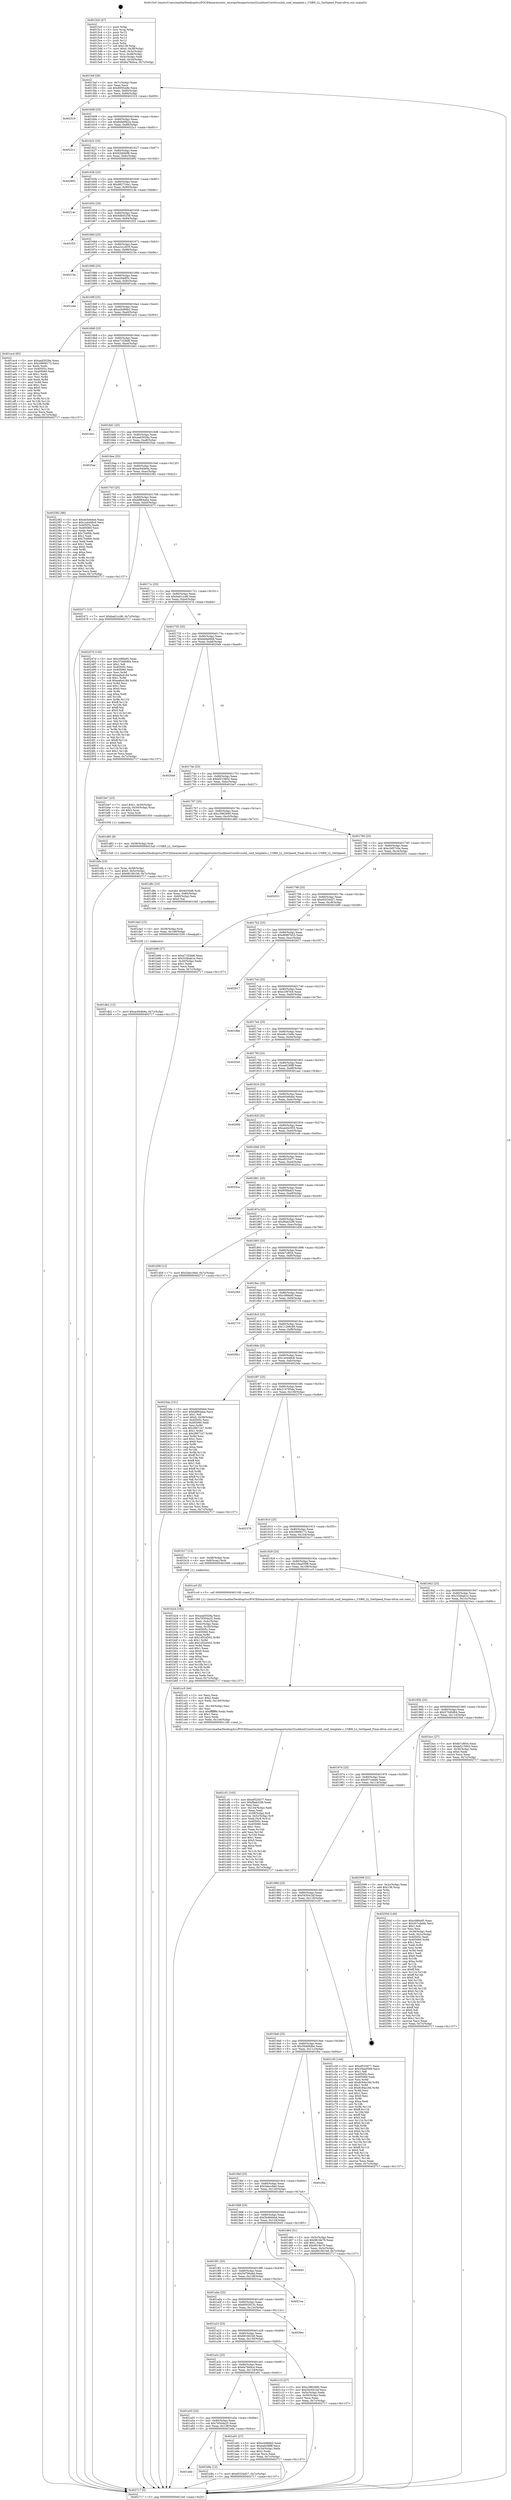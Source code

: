 digraph "0x4015c0" {
  label = "0x4015c0 (/mnt/c/Users/mathe/Desktop/tcc/POCII/binaries/extr_micropythonportsstm32usbhostCoreSrcusbh_conf_template.c_USBH_LL_GetSpeed_Final-ollvm.out::main(0))"
  labelloc = "t"
  node[shape=record]

  Entry [label="",width=0.3,height=0.3,shape=circle,fillcolor=black,style=filled]
  "0x4015ef" [label="{
     0x4015ef [26]\l
     | [instrs]\l
     &nbsp;&nbsp;0x4015ef \<+3\>: mov -0x7c(%rbp),%eax\l
     &nbsp;&nbsp;0x4015f2 \<+2\>: mov %eax,%ecx\l
     &nbsp;&nbsp;0x4015f4 \<+6\>: sub $0x895f2e8e,%ecx\l
     &nbsp;&nbsp;0x4015fa \<+3\>: mov %eax,-0x80(%rbp)\l
     &nbsp;&nbsp;0x4015fd \<+6\>: mov %ecx,-0x84(%rbp)\l
     &nbsp;&nbsp;0x401603 \<+6\>: je 0000000000402319 \<main+0xd59\>\l
  }"]
  "0x402319" [label="{
     0x402319\l
  }", style=dashed]
  "0x401609" [label="{
     0x401609 [25]\l
     | [instrs]\l
     &nbsp;&nbsp;0x401609 \<+5\>: jmp 000000000040160e \<main+0x4e\>\l
     &nbsp;&nbsp;0x40160e \<+3\>: mov -0x80(%rbp),%eax\l
     &nbsp;&nbsp;0x401611 \<+5\>: sub $0x8d4d0b2a,%eax\l
     &nbsp;&nbsp;0x401616 \<+6\>: mov %eax,-0x88(%rbp)\l
     &nbsp;&nbsp;0x40161c \<+6\>: je 00000000004022c1 \<main+0xd01\>\l
  }"]
  Exit [label="",width=0.3,height=0.3,shape=circle,fillcolor=black,style=filled,peripheries=2]
  "0x4022c1" [label="{
     0x4022c1\l
  }", style=dashed]
  "0x401622" [label="{
     0x401622 [25]\l
     | [instrs]\l
     &nbsp;&nbsp;0x401622 \<+5\>: jmp 0000000000401627 \<main+0x67\>\l
     &nbsp;&nbsp;0x401627 \<+3\>: mov -0x80(%rbp),%eax\l
     &nbsp;&nbsp;0x40162a \<+5\>: sub $0x92b840f6,%eax\l
     &nbsp;&nbsp;0x40162f \<+6\>: mov %eax,-0x8c(%rbp)\l
     &nbsp;&nbsp;0x401635 \<+6\>: je 0000000000402692 \<main+0x10d2\>\l
  }"]
  "0x401db2" [label="{
     0x401db2 [12]\l
     | [instrs]\l
     &nbsp;&nbsp;0x401db2 \<+7\>: movl $0xac944b9a,-0x7c(%rbp)\l
     &nbsp;&nbsp;0x401db9 \<+5\>: jmp 0000000000402717 \<main+0x1157\>\l
  }"]
  "0x402692" [label="{
     0x402692\l
  }", style=dashed]
  "0x40163b" [label="{
     0x40163b [25]\l
     | [instrs]\l
     &nbsp;&nbsp;0x40163b \<+5\>: jmp 0000000000401640 \<main+0x80\>\l
     &nbsp;&nbsp;0x401640 \<+3\>: mov -0x80(%rbp),%eax\l
     &nbsp;&nbsp;0x401643 \<+5\>: sub $0x982724a1,%eax\l
     &nbsp;&nbsp;0x401648 \<+6\>: mov %eax,-0x90(%rbp)\l
     &nbsp;&nbsp;0x40164e \<+6\>: je 000000000040214e \<main+0xb8e\>\l
  }"]
  "0x401da3" [label="{
     0x401da3 [15]\l
     | [instrs]\l
     &nbsp;&nbsp;0x401da3 \<+4\>: mov -0x58(%rbp),%rdi\l
     &nbsp;&nbsp;0x401da7 \<+6\>: mov %eax,-0x148(%rbp)\l
     &nbsp;&nbsp;0x401dad \<+5\>: call 0000000000401030 \<free@plt\>\l
     | [calls]\l
     &nbsp;&nbsp;0x401030 \{1\} (unknown)\l
  }"]
  "0x40214e" [label="{
     0x40214e\l
  }", style=dashed]
  "0x401654" [label="{
     0x401654 [25]\l
     | [instrs]\l
     &nbsp;&nbsp;0x401654 \<+5\>: jmp 0000000000401659 \<main+0x99\>\l
     &nbsp;&nbsp;0x401659 \<+3\>: mov -0x80(%rbp),%eax\l
     &nbsp;&nbsp;0x40165c \<+5\>: sub $0x9d845256,%eax\l
     &nbsp;&nbsp;0x401661 \<+6\>: mov %eax,-0x94(%rbp)\l
     &nbsp;&nbsp;0x401667 \<+6\>: je 0000000000401f25 \<main+0x965\>\l
  }"]
  "0x401d8c" [label="{
     0x401d8c [23]\l
     | [instrs]\l
     &nbsp;&nbsp;0x401d8c \<+10\>: movabs $0x4030d6,%rdi\l
     &nbsp;&nbsp;0x401d96 \<+3\>: mov %eax,-0x60(%rbp)\l
     &nbsp;&nbsp;0x401d99 \<+3\>: mov -0x60(%rbp),%esi\l
     &nbsp;&nbsp;0x401d9c \<+2\>: mov $0x0,%al\l
     &nbsp;&nbsp;0x401d9e \<+5\>: call 0000000000401040 \<printf@plt\>\l
     | [calls]\l
     &nbsp;&nbsp;0x401040 \{1\} (unknown)\l
  }"]
  "0x401f25" [label="{
     0x401f25\l
  }", style=dashed]
  "0x40166d" [label="{
     0x40166d [25]\l
     | [instrs]\l
     &nbsp;&nbsp;0x40166d \<+5\>: jmp 0000000000401672 \<main+0xb2\>\l
     &nbsp;&nbsp;0x401672 \<+3\>: mov -0x80(%rbp),%eax\l
     &nbsp;&nbsp;0x401675 \<+5\>: sub $0xa22cc835,%eax\l
     &nbsp;&nbsp;0x40167a \<+6\>: mov %eax,-0x98(%rbp)\l
     &nbsp;&nbsp;0x401680 \<+6\>: je 000000000040215a \<main+0xb9a\>\l
  }"]
  "0x401cf1" [label="{
     0x401cf1 [103]\l
     | [instrs]\l
     &nbsp;&nbsp;0x401cf1 \<+5\>: mov $0xef525d77,%ecx\l
     &nbsp;&nbsp;0x401cf6 \<+5\>: mov $0xf9ab32f8,%edx\l
     &nbsp;&nbsp;0x401cfb \<+2\>: xor %esi,%esi\l
     &nbsp;&nbsp;0x401cfd \<+6\>: mov -0x144(%rbp),%edi\l
     &nbsp;&nbsp;0x401d03 \<+3\>: imul %eax,%edi\l
     &nbsp;&nbsp;0x401d06 \<+4\>: mov -0x58(%rbp),%r8\l
     &nbsp;&nbsp;0x401d0a \<+4\>: movslq -0x5c(%rbp),%r9\l
     &nbsp;&nbsp;0x401d0e \<+4\>: mov %edi,(%r8,%r9,4)\l
     &nbsp;&nbsp;0x401d12 \<+7\>: mov 0x40505c,%eax\l
     &nbsp;&nbsp;0x401d19 \<+7\>: mov 0x405060,%edi\l
     &nbsp;&nbsp;0x401d20 \<+3\>: sub $0x1,%esi\l
     &nbsp;&nbsp;0x401d23 \<+3\>: mov %eax,%r10d\l
     &nbsp;&nbsp;0x401d26 \<+3\>: add %esi,%r10d\l
     &nbsp;&nbsp;0x401d29 \<+4\>: imul %r10d,%eax\l
     &nbsp;&nbsp;0x401d2d \<+3\>: and $0x1,%eax\l
     &nbsp;&nbsp;0x401d30 \<+3\>: cmp $0x0,%eax\l
     &nbsp;&nbsp;0x401d33 \<+4\>: sete %r11b\l
     &nbsp;&nbsp;0x401d37 \<+3\>: cmp $0xa,%edi\l
     &nbsp;&nbsp;0x401d3a \<+3\>: setl %bl\l
     &nbsp;&nbsp;0x401d3d \<+3\>: mov %r11b,%r14b\l
     &nbsp;&nbsp;0x401d40 \<+3\>: and %bl,%r14b\l
     &nbsp;&nbsp;0x401d43 \<+3\>: xor %bl,%r11b\l
     &nbsp;&nbsp;0x401d46 \<+3\>: or %r11b,%r14b\l
     &nbsp;&nbsp;0x401d49 \<+4\>: test $0x1,%r14b\l
     &nbsp;&nbsp;0x401d4d \<+3\>: cmovne %edx,%ecx\l
     &nbsp;&nbsp;0x401d50 \<+3\>: mov %ecx,-0x7c(%rbp)\l
     &nbsp;&nbsp;0x401d53 \<+5\>: jmp 0000000000402717 \<main+0x1157\>\l
  }"]
  "0x40215a" [label="{
     0x40215a\l
  }", style=dashed]
  "0x401686" [label="{
     0x401686 [25]\l
     | [instrs]\l
     &nbsp;&nbsp;0x401686 \<+5\>: jmp 000000000040168b \<main+0xcb\>\l
     &nbsp;&nbsp;0x40168b \<+3\>: mov -0x80(%rbp),%eax\l
     &nbsp;&nbsp;0x40168e \<+5\>: sub $0xa26ddf3c,%eax\l
     &nbsp;&nbsp;0x401693 \<+6\>: mov %eax,-0x9c(%rbp)\l
     &nbsp;&nbsp;0x401699 \<+6\>: je 0000000000401e4e \<main+0x88e\>\l
  }"]
  "0x401cc5" [label="{
     0x401cc5 [44]\l
     | [instrs]\l
     &nbsp;&nbsp;0x401cc5 \<+2\>: xor %ecx,%ecx\l
     &nbsp;&nbsp;0x401cc7 \<+5\>: mov $0x2,%edx\l
     &nbsp;&nbsp;0x401ccc \<+6\>: mov %edx,-0x140(%rbp)\l
     &nbsp;&nbsp;0x401cd2 \<+1\>: cltd\l
     &nbsp;&nbsp;0x401cd3 \<+6\>: mov -0x140(%rbp),%esi\l
     &nbsp;&nbsp;0x401cd9 \<+2\>: idiv %esi\l
     &nbsp;&nbsp;0x401cdb \<+6\>: imul $0xfffffffe,%edx,%edx\l
     &nbsp;&nbsp;0x401ce1 \<+3\>: sub $0x1,%ecx\l
     &nbsp;&nbsp;0x401ce4 \<+2\>: sub %ecx,%edx\l
     &nbsp;&nbsp;0x401ce6 \<+6\>: mov %edx,-0x144(%rbp)\l
     &nbsp;&nbsp;0x401cec \<+5\>: call 0000000000401160 \<next_i\>\l
     | [calls]\l
     &nbsp;&nbsp;0x401160 \{1\} (/mnt/c/Users/mathe/Desktop/tcc/POCII/binaries/extr_micropythonportsstm32usbhostCoreSrcusbh_conf_template.c_USBH_LL_GetSpeed_Final-ollvm.out::next_i)\l
  }"]
  "0x401e4e" [label="{
     0x401e4e\l
  }", style=dashed]
  "0x40169f" [label="{
     0x40169f [25]\l
     | [instrs]\l
     &nbsp;&nbsp;0x40169f \<+5\>: jmp 00000000004016a4 \<main+0xe4\>\l
     &nbsp;&nbsp;0x4016a4 \<+3\>: mov -0x80(%rbp),%eax\l
     &nbsp;&nbsp;0x4016a7 \<+5\>: sub $0xa2b9fdb2,%eax\l
     &nbsp;&nbsp;0x4016ac \<+6\>: mov %eax,-0xa0(%rbp)\l
     &nbsp;&nbsp;0x4016b2 \<+6\>: je 0000000000401ac4 \<main+0x504\>\l
  }"]
  "0x401bfe" [label="{
     0x401bfe [23]\l
     | [instrs]\l
     &nbsp;&nbsp;0x401bfe \<+4\>: mov %rax,-0x58(%rbp)\l
     &nbsp;&nbsp;0x401c02 \<+7\>: movl $0x0,-0x5c(%rbp)\l
     &nbsp;&nbsp;0x401c09 \<+7\>: movl $0x681661b9,-0x7c(%rbp)\l
     &nbsp;&nbsp;0x401c10 \<+5\>: jmp 0000000000402717 \<main+0x1157\>\l
  }"]
  "0x401ac4" [label="{
     0x401ac4 [83]\l
     | [instrs]\l
     &nbsp;&nbsp;0x401ac4 \<+5\>: mov $0xaad3028a,%eax\l
     &nbsp;&nbsp;0x401ac9 \<+5\>: mov $0x29668173,%ecx\l
     &nbsp;&nbsp;0x401ace \<+2\>: xor %edx,%edx\l
     &nbsp;&nbsp;0x401ad0 \<+7\>: mov 0x40505c,%esi\l
     &nbsp;&nbsp;0x401ad7 \<+7\>: mov 0x405060,%edi\l
     &nbsp;&nbsp;0x401ade \<+3\>: sub $0x1,%edx\l
     &nbsp;&nbsp;0x401ae1 \<+3\>: mov %esi,%r8d\l
     &nbsp;&nbsp;0x401ae4 \<+3\>: add %edx,%r8d\l
     &nbsp;&nbsp;0x401ae7 \<+4\>: imul %r8d,%esi\l
     &nbsp;&nbsp;0x401aeb \<+3\>: and $0x1,%esi\l
     &nbsp;&nbsp;0x401aee \<+3\>: cmp $0x0,%esi\l
     &nbsp;&nbsp;0x401af1 \<+4\>: sete %r9b\l
     &nbsp;&nbsp;0x401af5 \<+3\>: cmp $0xa,%edi\l
     &nbsp;&nbsp;0x401af8 \<+4\>: setl %r10b\l
     &nbsp;&nbsp;0x401afc \<+3\>: mov %r9b,%r11b\l
     &nbsp;&nbsp;0x401aff \<+3\>: and %r10b,%r11b\l
     &nbsp;&nbsp;0x401b02 \<+3\>: xor %r10b,%r9b\l
     &nbsp;&nbsp;0x401b05 \<+3\>: or %r9b,%r11b\l
     &nbsp;&nbsp;0x401b08 \<+4\>: test $0x1,%r11b\l
     &nbsp;&nbsp;0x401b0c \<+3\>: cmovne %ecx,%eax\l
     &nbsp;&nbsp;0x401b0f \<+3\>: mov %eax,-0x7c(%rbp)\l
     &nbsp;&nbsp;0x401b12 \<+5\>: jmp 0000000000402717 \<main+0x1157\>\l
  }"]
  "0x4016b8" [label="{
     0x4016b8 [25]\l
     | [instrs]\l
     &nbsp;&nbsp;0x4016b8 \<+5\>: jmp 00000000004016bd \<main+0xfd\>\l
     &nbsp;&nbsp;0x4016bd \<+3\>: mov -0x80(%rbp),%eax\l
     &nbsp;&nbsp;0x4016c0 \<+5\>: sub $0xa71f28d6,%eax\l
     &nbsp;&nbsp;0x4016c5 \<+6\>: mov %eax,-0xa4(%rbp)\l
     &nbsp;&nbsp;0x4016cb \<+6\>: je 0000000000401bb1 \<main+0x5f1\>\l
  }"]
  "0x401a6e" [label="{
     0x401a6e\l
  }", style=dashed]
  "0x401bb1" [label="{
     0x401bb1\l
  }", style=dashed]
  "0x4016d1" [label="{
     0x4016d1 [25]\l
     | [instrs]\l
     &nbsp;&nbsp;0x4016d1 \<+5\>: jmp 00000000004016d6 \<main+0x116\>\l
     &nbsp;&nbsp;0x4016d6 \<+3\>: mov -0x80(%rbp),%eax\l
     &nbsp;&nbsp;0x4016d9 \<+5\>: sub $0xaad3028a,%eax\l
     &nbsp;&nbsp;0x4016de \<+6\>: mov %eax,-0xa8(%rbp)\l
     &nbsp;&nbsp;0x4016e4 \<+6\>: je 00000000004025ae \<main+0xfee\>\l
  }"]
  "0x401b8a" [label="{
     0x401b8a [12]\l
     | [instrs]\l
     &nbsp;&nbsp;0x401b8a \<+7\>: movl $0xd5534d27,-0x7c(%rbp)\l
     &nbsp;&nbsp;0x401b91 \<+5\>: jmp 0000000000402717 \<main+0x1157\>\l
  }"]
  "0x4025ae" [label="{
     0x4025ae\l
  }", style=dashed]
  "0x4016ea" [label="{
     0x4016ea [25]\l
     | [instrs]\l
     &nbsp;&nbsp;0x4016ea \<+5\>: jmp 00000000004016ef \<main+0x12f\>\l
     &nbsp;&nbsp;0x4016ef \<+3\>: mov -0x80(%rbp),%eax\l
     &nbsp;&nbsp;0x4016f2 \<+5\>: sub $0xac944b9a,%eax\l
     &nbsp;&nbsp;0x4016f7 \<+6\>: mov %eax,-0xac(%rbp)\l
     &nbsp;&nbsp;0x4016fd \<+6\>: je 0000000000402382 \<main+0xdc2\>\l
  }"]
  "0x401b24" [label="{
     0x401b24 [102]\l
     | [instrs]\l
     &nbsp;&nbsp;0x401b24 \<+5\>: mov $0xaad3028a,%ecx\l
     &nbsp;&nbsp;0x401b29 \<+5\>: mov $0x76504a25,%edx\l
     &nbsp;&nbsp;0x401b2e \<+3\>: mov %eax,-0x4c(%rbp)\l
     &nbsp;&nbsp;0x401b31 \<+3\>: mov -0x4c(%rbp),%eax\l
     &nbsp;&nbsp;0x401b34 \<+3\>: mov %eax,-0x30(%rbp)\l
     &nbsp;&nbsp;0x401b37 \<+7\>: mov 0x40505c,%eax\l
     &nbsp;&nbsp;0x401b3e \<+7\>: mov 0x405060,%esi\l
     &nbsp;&nbsp;0x401b45 \<+3\>: mov %eax,%r8d\l
     &nbsp;&nbsp;0x401b48 \<+7\>: sub $0x1d52d502,%r8d\l
     &nbsp;&nbsp;0x401b4f \<+4\>: sub $0x1,%r8d\l
     &nbsp;&nbsp;0x401b53 \<+7\>: add $0x1d52d502,%r8d\l
     &nbsp;&nbsp;0x401b5a \<+4\>: imul %r8d,%eax\l
     &nbsp;&nbsp;0x401b5e \<+3\>: and $0x1,%eax\l
     &nbsp;&nbsp;0x401b61 \<+3\>: cmp $0x0,%eax\l
     &nbsp;&nbsp;0x401b64 \<+4\>: sete %r9b\l
     &nbsp;&nbsp;0x401b68 \<+3\>: cmp $0xa,%esi\l
     &nbsp;&nbsp;0x401b6b \<+4\>: setl %r10b\l
     &nbsp;&nbsp;0x401b6f \<+3\>: mov %r9b,%r11b\l
     &nbsp;&nbsp;0x401b72 \<+3\>: and %r10b,%r11b\l
     &nbsp;&nbsp;0x401b75 \<+3\>: xor %r10b,%r9b\l
     &nbsp;&nbsp;0x401b78 \<+3\>: or %r9b,%r11b\l
     &nbsp;&nbsp;0x401b7b \<+4\>: test $0x1,%r11b\l
     &nbsp;&nbsp;0x401b7f \<+3\>: cmovne %edx,%ecx\l
     &nbsp;&nbsp;0x401b82 \<+3\>: mov %ecx,-0x7c(%rbp)\l
     &nbsp;&nbsp;0x401b85 \<+5\>: jmp 0000000000402717 \<main+0x1157\>\l
  }"]
  "0x402382" [label="{
     0x402382 [88]\l
     | [instrs]\l
     &nbsp;&nbsp;0x402382 \<+5\>: mov $0xeb5e6ded,%eax\l
     &nbsp;&nbsp;0x402387 \<+5\>: mov $0x1a4448c6,%ecx\l
     &nbsp;&nbsp;0x40238c \<+7\>: mov 0x40505c,%edx\l
     &nbsp;&nbsp;0x402393 \<+7\>: mov 0x405060,%esi\l
     &nbsp;&nbsp;0x40239a \<+2\>: mov %edx,%edi\l
     &nbsp;&nbsp;0x40239c \<+6\>: add $0x7b489c,%edi\l
     &nbsp;&nbsp;0x4023a2 \<+3\>: sub $0x1,%edi\l
     &nbsp;&nbsp;0x4023a5 \<+6\>: sub $0x7b489c,%edi\l
     &nbsp;&nbsp;0x4023ab \<+3\>: imul %edi,%edx\l
     &nbsp;&nbsp;0x4023ae \<+3\>: and $0x1,%edx\l
     &nbsp;&nbsp;0x4023b1 \<+3\>: cmp $0x0,%edx\l
     &nbsp;&nbsp;0x4023b4 \<+4\>: sete %r8b\l
     &nbsp;&nbsp;0x4023b8 \<+3\>: cmp $0xa,%esi\l
     &nbsp;&nbsp;0x4023bb \<+4\>: setl %r9b\l
     &nbsp;&nbsp;0x4023bf \<+3\>: mov %r8b,%r10b\l
     &nbsp;&nbsp;0x4023c2 \<+3\>: and %r9b,%r10b\l
     &nbsp;&nbsp;0x4023c5 \<+3\>: xor %r9b,%r8b\l
     &nbsp;&nbsp;0x4023c8 \<+3\>: or %r8b,%r10b\l
     &nbsp;&nbsp;0x4023cb \<+4\>: test $0x1,%r10b\l
     &nbsp;&nbsp;0x4023cf \<+3\>: cmovne %ecx,%eax\l
     &nbsp;&nbsp;0x4023d2 \<+3\>: mov %eax,-0x7c(%rbp)\l
     &nbsp;&nbsp;0x4023d5 \<+5\>: jmp 0000000000402717 \<main+0x1157\>\l
  }"]
  "0x401703" [label="{
     0x401703 [25]\l
     | [instrs]\l
     &nbsp;&nbsp;0x401703 \<+5\>: jmp 0000000000401708 \<main+0x148\>\l
     &nbsp;&nbsp;0x401708 \<+3\>: mov -0x80(%rbp),%eax\l
     &nbsp;&nbsp;0x40170b \<+5\>: sub $0xb8f64aba,%eax\l
     &nbsp;&nbsp;0x401710 \<+6\>: mov %eax,-0xb0(%rbp)\l
     &nbsp;&nbsp;0x401716 \<+6\>: je 0000000000402471 \<main+0xeb1\>\l
  }"]
  "0x4015c0" [label="{
     0x4015c0 [47]\l
     | [instrs]\l
     &nbsp;&nbsp;0x4015c0 \<+1\>: push %rbp\l
     &nbsp;&nbsp;0x4015c1 \<+3\>: mov %rsp,%rbp\l
     &nbsp;&nbsp;0x4015c4 \<+2\>: push %r15\l
     &nbsp;&nbsp;0x4015c6 \<+2\>: push %r14\l
     &nbsp;&nbsp;0x4015c8 \<+2\>: push %r13\l
     &nbsp;&nbsp;0x4015ca \<+2\>: push %r12\l
     &nbsp;&nbsp;0x4015cc \<+1\>: push %rbx\l
     &nbsp;&nbsp;0x4015cd \<+7\>: sub $0x138,%rsp\l
     &nbsp;&nbsp;0x4015d4 \<+7\>: movl $0x0,-0x38(%rbp)\l
     &nbsp;&nbsp;0x4015db \<+3\>: mov %edi,-0x3c(%rbp)\l
     &nbsp;&nbsp;0x4015de \<+4\>: mov %rsi,-0x48(%rbp)\l
     &nbsp;&nbsp;0x4015e2 \<+3\>: mov -0x3c(%rbp),%edi\l
     &nbsp;&nbsp;0x4015e5 \<+3\>: mov %edi,-0x34(%rbp)\l
     &nbsp;&nbsp;0x4015e8 \<+7\>: movl $0x6a78d4ca,-0x7c(%rbp)\l
  }"]
  "0x402471" [label="{
     0x402471 [12]\l
     | [instrs]\l
     &nbsp;&nbsp;0x402471 \<+7\>: movl $0xbad1ccd6,-0x7c(%rbp)\l
     &nbsp;&nbsp;0x402478 \<+5\>: jmp 0000000000402717 \<main+0x1157\>\l
  }"]
  "0x40171c" [label="{
     0x40171c [25]\l
     | [instrs]\l
     &nbsp;&nbsp;0x40171c \<+5\>: jmp 0000000000401721 \<main+0x161\>\l
     &nbsp;&nbsp;0x401721 \<+3\>: mov -0x80(%rbp),%eax\l
     &nbsp;&nbsp;0x401724 \<+5\>: sub $0xbad1ccd6,%eax\l
     &nbsp;&nbsp;0x401729 \<+6\>: mov %eax,-0xb4(%rbp)\l
     &nbsp;&nbsp;0x40172f \<+6\>: je 000000000040247d \<main+0xebd\>\l
  }"]
  "0x402717" [label="{
     0x402717 [5]\l
     | [instrs]\l
     &nbsp;&nbsp;0x402717 \<+5\>: jmp 00000000004015ef \<main+0x2f\>\l
  }"]
  "0x40247d" [label="{
     0x40247d [144]\l
     | [instrs]\l
     &nbsp;&nbsp;0x40247d \<+5\>: mov $0xc089a95,%eax\l
     &nbsp;&nbsp;0x402482 \<+5\>: mov $0x370d0d64,%ecx\l
     &nbsp;&nbsp;0x402487 \<+2\>: mov $0x1,%dl\l
     &nbsp;&nbsp;0x402489 \<+7\>: mov 0x40505c,%esi\l
     &nbsp;&nbsp;0x402490 \<+7\>: mov 0x405060,%edi\l
     &nbsp;&nbsp;0x402497 \<+3\>: mov %esi,%r8d\l
     &nbsp;&nbsp;0x40249a \<+7\>: add $0xeafa4184,%r8d\l
     &nbsp;&nbsp;0x4024a1 \<+4\>: sub $0x1,%r8d\l
     &nbsp;&nbsp;0x4024a5 \<+7\>: sub $0xeafa4184,%r8d\l
     &nbsp;&nbsp;0x4024ac \<+4\>: imul %r8d,%esi\l
     &nbsp;&nbsp;0x4024b0 \<+3\>: and $0x1,%esi\l
     &nbsp;&nbsp;0x4024b3 \<+3\>: cmp $0x0,%esi\l
     &nbsp;&nbsp;0x4024b6 \<+4\>: sete %r9b\l
     &nbsp;&nbsp;0x4024ba \<+3\>: cmp $0xa,%edi\l
     &nbsp;&nbsp;0x4024bd \<+4\>: setl %r10b\l
     &nbsp;&nbsp;0x4024c1 \<+3\>: mov %r9b,%r11b\l
     &nbsp;&nbsp;0x4024c4 \<+4\>: xor $0xff,%r11b\l
     &nbsp;&nbsp;0x4024c8 \<+3\>: mov %r10b,%bl\l
     &nbsp;&nbsp;0x4024cb \<+3\>: xor $0xff,%bl\l
     &nbsp;&nbsp;0x4024ce \<+3\>: xor $0x0,%dl\l
     &nbsp;&nbsp;0x4024d1 \<+3\>: mov %r11b,%r14b\l
     &nbsp;&nbsp;0x4024d4 \<+4\>: and $0x0,%r14b\l
     &nbsp;&nbsp;0x4024d8 \<+3\>: and %dl,%r9b\l
     &nbsp;&nbsp;0x4024db \<+3\>: mov %bl,%r15b\l
     &nbsp;&nbsp;0x4024de \<+4\>: and $0x0,%r15b\l
     &nbsp;&nbsp;0x4024e2 \<+3\>: and %dl,%r10b\l
     &nbsp;&nbsp;0x4024e5 \<+3\>: or %r9b,%r14b\l
     &nbsp;&nbsp;0x4024e8 \<+3\>: or %r10b,%r15b\l
     &nbsp;&nbsp;0x4024eb \<+3\>: xor %r15b,%r14b\l
     &nbsp;&nbsp;0x4024ee \<+3\>: or %bl,%r11b\l
     &nbsp;&nbsp;0x4024f1 \<+4\>: xor $0xff,%r11b\l
     &nbsp;&nbsp;0x4024f5 \<+3\>: or $0x0,%dl\l
     &nbsp;&nbsp;0x4024f8 \<+3\>: and %dl,%r11b\l
     &nbsp;&nbsp;0x4024fb \<+3\>: or %r11b,%r14b\l
     &nbsp;&nbsp;0x4024fe \<+4\>: test $0x1,%r14b\l
     &nbsp;&nbsp;0x402502 \<+3\>: cmovne %ecx,%eax\l
     &nbsp;&nbsp;0x402505 \<+3\>: mov %eax,-0x7c(%rbp)\l
     &nbsp;&nbsp;0x402508 \<+5\>: jmp 0000000000402717 \<main+0x1157\>\l
  }"]
  "0x401735" [label="{
     0x401735 [25]\l
     | [instrs]\l
     &nbsp;&nbsp;0x401735 \<+5\>: jmp 000000000040173a \<main+0x17a\>\l
     &nbsp;&nbsp;0x40173a \<+3\>: mov -0x80(%rbp),%eax\l
     &nbsp;&nbsp;0x40173d \<+5\>: sub $0xbbfab6b8,%eax\l
     &nbsp;&nbsp;0x401742 \<+6\>: mov %eax,-0xb8(%rbp)\l
     &nbsp;&nbsp;0x401748 \<+6\>: je 00000000004020a9 \<main+0xae9\>\l
  }"]
  "0x401a55" [label="{
     0x401a55 [25]\l
     | [instrs]\l
     &nbsp;&nbsp;0x401a55 \<+5\>: jmp 0000000000401a5a \<main+0x49a\>\l
     &nbsp;&nbsp;0x401a5a \<+3\>: mov -0x80(%rbp),%eax\l
     &nbsp;&nbsp;0x401a5d \<+5\>: sub $0x76504a25,%eax\l
     &nbsp;&nbsp;0x401a62 \<+6\>: mov %eax,-0x138(%rbp)\l
     &nbsp;&nbsp;0x401a68 \<+6\>: je 0000000000401b8a \<main+0x5ca\>\l
  }"]
  "0x4020a9" [label="{
     0x4020a9\l
  }", style=dashed]
  "0x40174e" [label="{
     0x40174e [25]\l
     | [instrs]\l
     &nbsp;&nbsp;0x40174e \<+5\>: jmp 0000000000401753 \<main+0x193\>\l
     &nbsp;&nbsp;0x401753 \<+3\>: mov -0x80(%rbp),%eax\l
     &nbsp;&nbsp;0x401756 \<+5\>: sub $0xbf215602,%eax\l
     &nbsp;&nbsp;0x40175b \<+6\>: mov %eax,-0xbc(%rbp)\l
     &nbsp;&nbsp;0x401761 \<+6\>: je 0000000000401be7 \<main+0x627\>\l
  }"]
  "0x401a91" [label="{
     0x401a91 [27]\l
     | [instrs]\l
     &nbsp;&nbsp;0x401a91 \<+5\>: mov $0xa2b9fdb2,%eax\l
     &nbsp;&nbsp;0x401a96 \<+5\>: mov $0xea6298ff,%ecx\l
     &nbsp;&nbsp;0x401a9b \<+3\>: mov -0x34(%rbp),%edx\l
     &nbsp;&nbsp;0x401a9e \<+3\>: cmp $0x2,%edx\l
     &nbsp;&nbsp;0x401aa1 \<+3\>: cmovne %ecx,%eax\l
     &nbsp;&nbsp;0x401aa4 \<+3\>: mov %eax,-0x7c(%rbp)\l
     &nbsp;&nbsp;0x401aa7 \<+5\>: jmp 0000000000402717 \<main+0x1157\>\l
  }"]
  "0x401be7" [label="{
     0x401be7 [23]\l
     | [instrs]\l
     &nbsp;&nbsp;0x401be7 \<+7\>: movl $0x1,-0x50(%rbp)\l
     &nbsp;&nbsp;0x401bee \<+4\>: movslq -0x50(%rbp),%rax\l
     &nbsp;&nbsp;0x401bf2 \<+4\>: shl $0x2,%rax\l
     &nbsp;&nbsp;0x401bf6 \<+3\>: mov %rax,%rdi\l
     &nbsp;&nbsp;0x401bf9 \<+5\>: call 0000000000401050 \<malloc@plt\>\l
     | [calls]\l
     &nbsp;&nbsp;0x401050 \{1\} (unknown)\l
  }"]
  "0x401767" [label="{
     0x401767 [25]\l
     | [instrs]\l
     &nbsp;&nbsp;0x401767 \<+5\>: jmp 000000000040176c \<main+0x1ac\>\l
     &nbsp;&nbsp;0x40176c \<+3\>: mov -0x80(%rbp),%eax\l
     &nbsp;&nbsp;0x40176f \<+5\>: sub $0xc3962690,%eax\l
     &nbsp;&nbsp;0x401774 \<+6\>: mov %eax,-0xc0(%rbp)\l
     &nbsp;&nbsp;0x40177a \<+6\>: je 0000000000401d83 \<main+0x7c3\>\l
  }"]
  "0x401a3c" [label="{
     0x401a3c [25]\l
     | [instrs]\l
     &nbsp;&nbsp;0x401a3c \<+5\>: jmp 0000000000401a41 \<main+0x481\>\l
     &nbsp;&nbsp;0x401a41 \<+3\>: mov -0x80(%rbp),%eax\l
     &nbsp;&nbsp;0x401a44 \<+5\>: sub $0x6a78d4ca,%eax\l
     &nbsp;&nbsp;0x401a49 \<+6\>: mov %eax,-0x134(%rbp)\l
     &nbsp;&nbsp;0x401a4f \<+6\>: je 0000000000401a91 \<main+0x4d1\>\l
  }"]
  "0x401d83" [label="{
     0x401d83 [9]\l
     | [instrs]\l
     &nbsp;&nbsp;0x401d83 \<+4\>: mov -0x58(%rbp),%rdi\l
     &nbsp;&nbsp;0x401d87 \<+5\>: call 00000000004015a0 \<USBH_LL_GetSpeed\>\l
     | [calls]\l
     &nbsp;&nbsp;0x4015a0 \{1\} (/mnt/c/Users/mathe/Desktop/tcc/POCII/binaries/extr_micropythonportsstm32usbhostCoreSrcusbh_conf_template.c_USBH_LL_GetSpeed_Final-ollvm.out::USBH_LL_GetSpeed)\l
  }"]
  "0x401780" [label="{
     0x401780 [25]\l
     | [instrs]\l
     &nbsp;&nbsp;0x401780 \<+5\>: jmp 0000000000401785 \<main+0x1c5\>\l
     &nbsp;&nbsp;0x401785 \<+3\>: mov -0x80(%rbp),%eax\l
     &nbsp;&nbsp;0x401788 \<+5\>: sub $0xc3d57c0e,%eax\l
     &nbsp;&nbsp;0x40178d \<+6\>: mov %eax,-0xc4(%rbp)\l
     &nbsp;&nbsp;0x401793 \<+6\>: je 0000000000402051 \<main+0xa91\>\l
  }"]
  "0x401c15" [label="{
     0x401c15 [27]\l
     | [instrs]\l
     &nbsp;&nbsp;0x401c15 \<+5\>: mov $0xc3962690,%eax\l
     &nbsp;&nbsp;0x401c1a \<+5\>: mov $0x543041bf,%ecx\l
     &nbsp;&nbsp;0x401c1f \<+3\>: mov -0x5c(%rbp),%edx\l
     &nbsp;&nbsp;0x401c22 \<+3\>: cmp -0x50(%rbp),%edx\l
     &nbsp;&nbsp;0x401c25 \<+3\>: cmovl %ecx,%eax\l
     &nbsp;&nbsp;0x401c28 \<+3\>: mov %eax,-0x7c(%rbp)\l
     &nbsp;&nbsp;0x401c2b \<+5\>: jmp 0000000000402717 \<main+0x1157\>\l
  }"]
  "0x402051" [label="{
     0x402051\l
  }", style=dashed]
  "0x401799" [label="{
     0x401799 [25]\l
     | [instrs]\l
     &nbsp;&nbsp;0x401799 \<+5\>: jmp 000000000040179e \<main+0x1de\>\l
     &nbsp;&nbsp;0x40179e \<+3\>: mov -0x80(%rbp),%eax\l
     &nbsp;&nbsp;0x4017a1 \<+5\>: sub $0xd5534d27,%eax\l
     &nbsp;&nbsp;0x4017a6 \<+6\>: mov %eax,-0xc8(%rbp)\l
     &nbsp;&nbsp;0x4017ac \<+6\>: je 0000000000401b96 \<main+0x5d6\>\l
  }"]
  "0x401a23" [label="{
     0x401a23 [25]\l
     | [instrs]\l
     &nbsp;&nbsp;0x401a23 \<+5\>: jmp 0000000000401a28 \<main+0x468\>\l
     &nbsp;&nbsp;0x401a28 \<+3\>: mov -0x80(%rbp),%eax\l
     &nbsp;&nbsp;0x401a2b \<+5\>: sub $0x681661b9,%eax\l
     &nbsp;&nbsp;0x401a30 \<+6\>: mov %eax,-0x130(%rbp)\l
     &nbsp;&nbsp;0x401a36 \<+6\>: je 0000000000401c15 \<main+0x655\>\l
  }"]
  "0x401b96" [label="{
     0x401b96 [27]\l
     | [instrs]\l
     &nbsp;&nbsp;0x401b96 \<+5\>: mov $0xa71f28d6,%eax\l
     &nbsp;&nbsp;0x401b9b \<+5\>: mov $0x334bab1e,%ecx\l
     &nbsp;&nbsp;0x401ba0 \<+3\>: mov -0x30(%rbp),%edx\l
     &nbsp;&nbsp;0x401ba3 \<+3\>: cmp $0x1,%edx\l
     &nbsp;&nbsp;0x401ba6 \<+3\>: cmovl %ecx,%eax\l
     &nbsp;&nbsp;0x401ba9 \<+3\>: mov %eax,-0x7c(%rbp)\l
     &nbsp;&nbsp;0x401bac \<+5\>: jmp 0000000000402717 \<main+0x1157\>\l
  }"]
  "0x4017b2" [label="{
     0x4017b2 [25]\l
     | [instrs]\l
     &nbsp;&nbsp;0x4017b2 \<+5\>: jmp 00000000004017b7 \<main+0x1f7\>\l
     &nbsp;&nbsp;0x4017b7 \<+3\>: mov -0x80(%rbp),%eax\l
     &nbsp;&nbsp;0x4017ba \<+5\>: sub $0xd6967b53,%eax\l
     &nbsp;&nbsp;0x4017bf \<+6\>: mov %eax,-0xcc(%rbp)\l
     &nbsp;&nbsp;0x4017c5 \<+6\>: je 0000000000402617 \<main+0x1057\>\l
  }"]
  "0x4026ec" [label="{
     0x4026ec\l
  }", style=dashed]
  "0x402617" [label="{
     0x402617\l
  }", style=dashed]
  "0x4017cb" [label="{
     0x4017cb [25]\l
     | [instrs]\l
     &nbsp;&nbsp;0x4017cb \<+5\>: jmp 00000000004017d0 \<main+0x210\>\l
     &nbsp;&nbsp;0x4017d0 \<+3\>: mov -0x80(%rbp),%eax\l
     &nbsp;&nbsp;0x4017d3 \<+5\>: sub $0xe1f97fc8,%eax\l
     &nbsp;&nbsp;0x4017d8 \<+6\>: mov %eax,-0xd0(%rbp)\l
     &nbsp;&nbsp;0x4017de \<+6\>: je 0000000000401dbe \<main+0x7fe\>\l
  }"]
  "0x401a0a" [label="{
     0x401a0a [25]\l
     | [instrs]\l
     &nbsp;&nbsp;0x401a0a \<+5\>: jmp 0000000000401a0f \<main+0x44f\>\l
     &nbsp;&nbsp;0x401a0f \<+3\>: mov -0x80(%rbp),%eax\l
     &nbsp;&nbsp;0x401a12 \<+5\>: sub $0x6002915c,%eax\l
     &nbsp;&nbsp;0x401a17 \<+6\>: mov %eax,-0x12c(%rbp)\l
     &nbsp;&nbsp;0x401a1d \<+6\>: je 00000000004026ec \<main+0x112c\>\l
  }"]
  "0x401dbe" [label="{
     0x401dbe\l
  }", style=dashed]
  "0x4017e4" [label="{
     0x4017e4 [25]\l
     | [instrs]\l
     &nbsp;&nbsp;0x4017e4 \<+5\>: jmp 00000000004017e9 \<main+0x229\>\l
     &nbsp;&nbsp;0x4017e9 \<+3\>: mov -0x80(%rbp),%eax\l
     &nbsp;&nbsp;0x4017ec \<+5\>: sub $0xe8c13e9e,%eax\l
     &nbsp;&nbsp;0x4017f1 \<+6\>: mov %eax,-0xd4(%rbp)\l
     &nbsp;&nbsp;0x4017f7 \<+6\>: je 0000000000402045 \<main+0xa85\>\l
  }"]
  "0x4021ea" [label="{
     0x4021ea\l
  }", style=dashed]
  "0x402045" [label="{
     0x402045\l
  }", style=dashed]
  "0x4017fd" [label="{
     0x4017fd [25]\l
     | [instrs]\l
     &nbsp;&nbsp;0x4017fd \<+5\>: jmp 0000000000401802 \<main+0x242\>\l
     &nbsp;&nbsp;0x401802 \<+3\>: mov -0x80(%rbp),%eax\l
     &nbsp;&nbsp;0x401805 \<+5\>: sub $0xea6298ff,%eax\l
     &nbsp;&nbsp;0x40180a \<+6\>: mov %eax,-0xd8(%rbp)\l
     &nbsp;&nbsp;0x401810 \<+6\>: je 0000000000401aac \<main+0x4ec\>\l
  }"]
  "0x4019f1" [label="{
     0x4019f1 [25]\l
     | [instrs]\l
     &nbsp;&nbsp;0x4019f1 \<+5\>: jmp 00000000004019f6 \<main+0x436\>\l
     &nbsp;&nbsp;0x4019f6 \<+3\>: mov -0x80(%rbp),%eax\l
     &nbsp;&nbsp;0x4019f9 \<+5\>: sub $0x5d796e6d,%eax\l
     &nbsp;&nbsp;0x4019fe \<+6\>: mov %eax,-0x128(%rbp)\l
     &nbsp;&nbsp;0x401a04 \<+6\>: je 00000000004021ea \<main+0xc2a\>\l
  }"]
  "0x401aac" [label="{
     0x401aac\l
  }", style=dashed]
  "0x401816" [label="{
     0x401816 [25]\l
     | [instrs]\l
     &nbsp;&nbsp;0x401816 \<+5\>: jmp 000000000040181b \<main+0x25b\>\l
     &nbsp;&nbsp;0x40181b \<+3\>: mov -0x80(%rbp),%eax\l
     &nbsp;&nbsp;0x40181e \<+5\>: sub $0xeb5e6ded,%eax\l
     &nbsp;&nbsp;0x401823 \<+6\>: mov %eax,-0xdc(%rbp)\l
     &nbsp;&nbsp;0x401829 \<+6\>: je 00000000004026fd \<main+0x113d\>\l
  }"]
  "0x402645" [label="{
     0x402645\l
  }", style=dashed]
  "0x4026fd" [label="{
     0x4026fd\l
  }", style=dashed]
  "0x40182f" [label="{
     0x40182f [25]\l
     | [instrs]\l
     &nbsp;&nbsp;0x40182f \<+5\>: jmp 0000000000401834 \<main+0x274\>\l
     &nbsp;&nbsp;0x401834 \<+3\>: mov -0x80(%rbp),%eax\l
     &nbsp;&nbsp;0x401837 \<+5\>: sub $0xee442955,%eax\l
     &nbsp;&nbsp;0x40183c \<+6\>: mov %eax,-0xe0(%rbp)\l
     &nbsp;&nbsp;0x401842 \<+6\>: je 0000000000401efe \<main+0x93e\>\l
  }"]
  "0x4019d8" [label="{
     0x4019d8 [25]\l
     | [instrs]\l
     &nbsp;&nbsp;0x4019d8 \<+5\>: jmp 00000000004019dd \<main+0x41d\>\l
     &nbsp;&nbsp;0x4019dd \<+3\>: mov -0x80(%rbp),%eax\l
     &nbsp;&nbsp;0x4019e0 \<+5\>: sub $0x5b49d44d,%eax\l
     &nbsp;&nbsp;0x4019e5 \<+6\>: mov %eax,-0x124(%rbp)\l
     &nbsp;&nbsp;0x4019eb \<+6\>: je 0000000000402645 \<main+0x1085\>\l
  }"]
  "0x401efe" [label="{
     0x401efe\l
  }", style=dashed]
  "0x401848" [label="{
     0x401848 [25]\l
     | [instrs]\l
     &nbsp;&nbsp;0x401848 \<+5\>: jmp 000000000040184d \<main+0x28d\>\l
     &nbsp;&nbsp;0x40184d \<+3\>: mov -0x80(%rbp),%eax\l
     &nbsp;&nbsp;0x401850 \<+5\>: sub $0xef525d77,%eax\l
     &nbsp;&nbsp;0x401855 \<+6\>: mov %eax,-0xe4(%rbp)\l
     &nbsp;&nbsp;0x40185b \<+6\>: je 00000000004025ca \<main+0x100a\>\l
  }"]
  "0x401d64" [label="{
     0x401d64 [31]\l
     | [instrs]\l
     &nbsp;&nbsp;0x401d64 \<+3\>: mov -0x5c(%rbp),%eax\l
     &nbsp;&nbsp;0x401d67 \<+5\>: sub $0x9618e78,%eax\l
     &nbsp;&nbsp;0x401d6c \<+3\>: add $0x1,%eax\l
     &nbsp;&nbsp;0x401d6f \<+5\>: add $0x9618e78,%eax\l
     &nbsp;&nbsp;0x401d74 \<+3\>: mov %eax,-0x5c(%rbp)\l
     &nbsp;&nbsp;0x401d77 \<+7\>: movl $0x681661b9,-0x7c(%rbp)\l
     &nbsp;&nbsp;0x401d7e \<+5\>: jmp 0000000000402717 \<main+0x1157\>\l
  }"]
  "0x4025ca" [label="{
     0x4025ca\l
  }", style=dashed]
  "0x401861" [label="{
     0x401861 [25]\l
     | [instrs]\l
     &nbsp;&nbsp;0x401861 \<+5\>: jmp 0000000000401866 \<main+0x2a6\>\l
     &nbsp;&nbsp;0x401866 \<+3\>: mov -0x80(%rbp),%eax\l
     &nbsp;&nbsp;0x401869 \<+5\>: sub $0xf05fdab3,%eax\l
     &nbsp;&nbsp;0x40186e \<+6\>: mov %eax,-0xe8(%rbp)\l
     &nbsp;&nbsp;0x401874 \<+6\>: je 00000000004022a9 \<main+0xce9\>\l
  }"]
  "0x4019bf" [label="{
     0x4019bf [25]\l
     | [instrs]\l
     &nbsp;&nbsp;0x4019bf \<+5\>: jmp 00000000004019c4 \<main+0x404\>\l
     &nbsp;&nbsp;0x4019c4 \<+3\>: mov -0x80(%rbp),%eax\l
     &nbsp;&nbsp;0x4019c7 \<+5\>: sub $0x5abcc9a0,%eax\l
     &nbsp;&nbsp;0x4019cc \<+6\>: mov %eax,-0x120(%rbp)\l
     &nbsp;&nbsp;0x4019d2 \<+6\>: je 0000000000401d64 \<main+0x7a4\>\l
  }"]
  "0x4022a9" [label="{
     0x4022a9\l
  }", style=dashed]
  "0x40187a" [label="{
     0x40187a [25]\l
     | [instrs]\l
     &nbsp;&nbsp;0x40187a \<+5\>: jmp 000000000040187f \<main+0x2bf\>\l
     &nbsp;&nbsp;0x40187f \<+3\>: mov -0x80(%rbp),%eax\l
     &nbsp;&nbsp;0x401882 \<+5\>: sub $0xf9ab32f8,%eax\l
     &nbsp;&nbsp;0x401887 \<+6\>: mov %eax,-0xec(%rbp)\l
     &nbsp;&nbsp;0x40188d \<+6\>: je 0000000000401d58 \<main+0x798\>\l
  }"]
  "0x401f0a" [label="{
     0x401f0a\l
  }", style=dashed]
  "0x401d58" [label="{
     0x401d58 [12]\l
     | [instrs]\l
     &nbsp;&nbsp;0x401d58 \<+7\>: movl $0x5abcc9a0,-0x7c(%rbp)\l
     &nbsp;&nbsp;0x401d5f \<+5\>: jmp 0000000000402717 \<main+0x1157\>\l
  }"]
  "0x401893" [label="{
     0x401893 [25]\l
     | [instrs]\l
     &nbsp;&nbsp;0x401893 \<+5\>: jmp 0000000000401898 \<main+0x2d8\>\l
     &nbsp;&nbsp;0x401898 \<+3\>: mov -0x80(%rbp),%eax\l
     &nbsp;&nbsp;0x40189b \<+5\>: sub $0xfe7cf654,%eax\l
     &nbsp;&nbsp;0x4018a0 \<+6\>: mov %eax,-0xf0(%rbp)\l
     &nbsp;&nbsp;0x4018a6 \<+6\>: je 00000000004022b5 \<main+0xcf5\>\l
  }"]
  "0x4019a6" [label="{
     0x4019a6 [25]\l
     | [instrs]\l
     &nbsp;&nbsp;0x4019a6 \<+5\>: jmp 00000000004019ab \<main+0x3eb\>\l
     &nbsp;&nbsp;0x4019ab \<+3\>: mov -0x80(%rbp),%eax\l
     &nbsp;&nbsp;0x4019ae \<+5\>: sub $0x56d08dbe,%eax\l
     &nbsp;&nbsp;0x4019b3 \<+6\>: mov %eax,-0x11c(%rbp)\l
     &nbsp;&nbsp;0x4019b9 \<+6\>: je 0000000000401f0a \<main+0x94a\>\l
  }"]
  "0x4022b5" [label="{
     0x4022b5\l
  }", style=dashed]
  "0x4018ac" [label="{
     0x4018ac [25]\l
     | [instrs]\l
     &nbsp;&nbsp;0x4018ac \<+5\>: jmp 00000000004018b1 \<main+0x2f1\>\l
     &nbsp;&nbsp;0x4018b1 \<+3\>: mov -0x80(%rbp),%eax\l
     &nbsp;&nbsp;0x4018b4 \<+5\>: sub $0xc089a95,%eax\l
     &nbsp;&nbsp;0x4018b9 \<+6\>: mov %eax,-0xf4(%rbp)\l
     &nbsp;&nbsp;0x4018bf \<+6\>: je 0000000000402710 \<main+0x1150\>\l
  }"]
  "0x401c30" [label="{
     0x401c30 [144]\l
     | [instrs]\l
     &nbsp;&nbsp;0x401c30 \<+5\>: mov $0xef525d77,%eax\l
     &nbsp;&nbsp;0x401c35 \<+5\>: mov $0x29aa0598,%ecx\l
     &nbsp;&nbsp;0x401c3a \<+2\>: mov $0x1,%dl\l
     &nbsp;&nbsp;0x401c3c \<+7\>: mov 0x40505c,%esi\l
     &nbsp;&nbsp;0x401c43 \<+7\>: mov 0x405060,%edi\l
     &nbsp;&nbsp;0x401c4a \<+3\>: mov %esi,%r8d\l
     &nbsp;&nbsp;0x401c4d \<+7\>: add $0x8c94a18d,%r8d\l
     &nbsp;&nbsp;0x401c54 \<+4\>: sub $0x1,%r8d\l
     &nbsp;&nbsp;0x401c58 \<+7\>: sub $0x8c94a18d,%r8d\l
     &nbsp;&nbsp;0x401c5f \<+4\>: imul %r8d,%esi\l
     &nbsp;&nbsp;0x401c63 \<+3\>: and $0x1,%esi\l
     &nbsp;&nbsp;0x401c66 \<+3\>: cmp $0x0,%esi\l
     &nbsp;&nbsp;0x401c69 \<+4\>: sete %r9b\l
     &nbsp;&nbsp;0x401c6d \<+3\>: cmp $0xa,%edi\l
     &nbsp;&nbsp;0x401c70 \<+4\>: setl %r10b\l
     &nbsp;&nbsp;0x401c74 \<+3\>: mov %r9b,%r11b\l
     &nbsp;&nbsp;0x401c77 \<+4\>: xor $0xff,%r11b\l
     &nbsp;&nbsp;0x401c7b \<+3\>: mov %r10b,%bl\l
     &nbsp;&nbsp;0x401c7e \<+3\>: xor $0xff,%bl\l
     &nbsp;&nbsp;0x401c81 \<+3\>: xor $0x0,%dl\l
     &nbsp;&nbsp;0x401c84 \<+3\>: mov %r11b,%r14b\l
     &nbsp;&nbsp;0x401c87 \<+4\>: and $0x0,%r14b\l
     &nbsp;&nbsp;0x401c8b \<+3\>: and %dl,%r9b\l
     &nbsp;&nbsp;0x401c8e \<+3\>: mov %bl,%r15b\l
     &nbsp;&nbsp;0x401c91 \<+4\>: and $0x0,%r15b\l
     &nbsp;&nbsp;0x401c95 \<+3\>: and %dl,%r10b\l
     &nbsp;&nbsp;0x401c98 \<+3\>: or %r9b,%r14b\l
     &nbsp;&nbsp;0x401c9b \<+3\>: or %r10b,%r15b\l
     &nbsp;&nbsp;0x401c9e \<+3\>: xor %r15b,%r14b\l
     &nbsp;&nbsp;0x401ca1 \<+3\>: or %bl,%r11b\l
     &nbsp;&nbsp;0x401ca4 \<+4\>: xor $0xff,%r11b\l
     &nbsp;&nbsp;0x401ca8 \<+3\>: or $0x0,%dl\l
     &nbsp;&nbsp;0x401cab \<+3\>: and %dl,%r11b\l
     &nbsp;&nbsp;0x401cae \<+3\>: or %r11b,%r14b\l
     &nbsp;&nbsp;0x401cb1 \<+4\>: test $0x1,%r14b\l
     &nbsp;&nbsp;0x401cb5 \<+3\>: cmovne %ecx,%eax\l
     &nbsp;&nbsp;0x401cb8 \<+3\>: mov %eax,-0x7c(%rbp)\l
     &nbsp;&nbsp;0x401cbb \<+5\>: jmp 0000000000402717 \<main+0x1157\>\l
  }"]
  "0x402710" [label="{
     0x402710\l
  }", style=dashed]
  "0x4018c5" [label="{
     0x4018c5 [25]\l
     | [instrs]\l
     &nbsp;&nbsp;0x4018c5 \<+5\>: jmp 00000000004018ca \<main+0x30a\>\l
     &nbsp;&nbsp;0x4018ca \<+3\>: mov -0x80(%rbp),%eax\l
     &nbsp;&nbsp;0x4018cd \<+5\>: sub $0x11289c99,%eax\l
     &nbsp;&nbsp;0x4018d2 \<+6\>: mov %eax,-0xf8(%rbp)\l
     &nbsp;&nbsp;0x4018d8 \<+6\>: je 00000000004026b1 \<main+0x10f1\>\l
  }"]
  "0x40198d" [label="{
     0x40198d [25]\l
     | [instrs]\l
     &nbsp;&nbsp;0x40198d \<+5\>: jmp 0000000000401992 \<main+0x3d2\>\l
     &nbsp;&nbsp;0x401992 \<+3\>: mov -0x80(%rbp),%eax\l
     &nbsp;&nbsp;0x401995 \<+5\>: sub $0x543041bf,%eax\l
     &nbsp;&nbsp;0x40199a \<+6\>: mov %eax,-0x118(%rbp)\l
     &nbsp;&nbsp;0x4019a0 \<+6\>: je 0000000000401c30 \<main+0x670\>\l
  }"]
  "0x4026b1" [label="{
     0x4026b1\l
  }", style=dashed]
  "0x4018de" [label="{
     0x4018de [25]\l
     | [instrs]\l
     &nbsp;&nbsp;0x4018de \<+5\>: jmp 00000000004018e3 \<main+0x323\>\l
     &nbsp;&nbsp;0x4018e3 \<+3\>: mov -0x80(%rbp),%eax\l
     &nbsp;&nbsp;0x4018e6 \<+5\>: sub $0x1a4448c6,%eax\l
     &nbsp;&nbsp;0x4018eb \<+6\>: mov %eax,-0xfc(%rbp)\l
     &nbsp;&nbsp;0x4018f1 \<+6\>: je 00000000004023da \<main+0xe1a\>\l
  }"]
  "0x402599" [label="{
     0x402599 [21]\l
     | [instrs]\l
     &nbsp;&nbsp;0x402599 \<+3\>: mov -0x2c(%rbp),%eax\l
     &nbsp;&nbsp;0x40259c \<+7\>: add $0x138,%rsp\l
     &nbsp;&nbsp;0x4025a3 \<+1\>: pop %rbx\l
     &nbsp;&nbsp;0x4025a4 \<+2\>: pop %r12\l
     &nbsp;&nbsp;0x4025a6 \<+2\>: pop %r13\l
     &nbsp;&nbsp;0x4025a8 \<+2\>: pop %r14\l
     &nbsp;&nbsp;0x4025aa \<+2\>: pop %r15\l
     &nbsp;&nbsp;0x4025ac \<+1\>: pop %rbp\l
     &nbsp;&nbsp;0x4025ad \<+1\>: ret\l
  }"]
  "0x4023da" [label="{
     0x4023da [151]\l
     | [instrs]\l
     &nbsp;&nbsp;0x4023da \<+5\>: mov $0xeb5e6ded,%eax\l
     &nbsp;&nbsp;0x4023df \<+5\>: mov $0xb8f64aba,%ecx\l
     &nbsp;&nbsp;0x4023e4 \<+2\>: mov $0x1,%dl\l
     &nbsp;&nbsp;0x4023e6 \<+7\>: movl $0x0,-0x38(%rbp)\l
     &nbsp;&nbsp;0x4023ed \<+7\>: mov 0x40505c,%esi\l
     &nbsp;&nbsp;0x4023f4 \<+7\>: mov 0x405060,%edi\l
     &nbsp;&nbsp;0x4023fb \<+3\>: mov %esi,%r8d\l
     &nbsp;&nbsp;0x4023fe \<+7\>: add $0x28671b7,%r8d\l
     &nbsp;&nbsp;0x402405 \<+4\>: sub $0x1,%r8d\l
     &nbsp;&nbsp;0x402409 \<+7\>: sub $0x28671b7,%r8d\l
     &nbsp;&nbsp;0x402410 \<+4\>: imul %r8d,%esi\l
     &nbsp;&nbsp;0x402414 \<+3\>: and $0x1,%esi\l
     &nbsp;&nbsp;0x402417 \<+3\>: cmp $0x0,%esi\l
     &nbsp;&nbsp;0x40241a \<+4\>: sete %r9b\l
     &nbsp;&nbsp;0x40241e \<+3\>: cmp $0xa,%edi\l
     &nbsp;&nbsp;0x402421 \<+4\>: setl %r10b\l
     &nbsp;&nbsp;0x402425 \<+3\>: mov %r9b,%r11b\l
     &nbsp;&nbsp;0x402428 \<+4\>: xor $0xff,%r11b\l
     &nbsp;&nbsp;0x40242c \<+3\>: mov %r10b,%bl\l
     &nbsp;&nbsp;0x40242f \<+3\>: xor $0xff,%bl\l
     &nbsp;&nbsp;0x402432 \<+3\>: xor $0x1,%dl\l
     &nbsp;&nbsp;0x402435 \<+3\>: mov %r11b,%r14b\l
     &nbsp;&nbsp;0x402438 \<+4\>: and $0xff,%r14b\l
     &nbsp;&nbsp;0x40243c \<+3\>: and %dl,%r9b\l
     &nbsp;&nbsp;0x40243f \<+3\>: mov %bl,%r15b\l
     &nbsp;&nbsp;0x402442 \<+4\>: and $0xff,%r15b\l
     &nbsp;&nbsp;0x402446 \<+3\>: and %dl,%r10b\l
     &nbsp;&nbsp;0x402449 \<+3\>: or %r9b,%r14b\l
     &nbsp;&nbsp;0x40244c \<+3\>: or %r10b,%r15b\l
     &nbsp;&nbsp;0x40244f \<+3\>: xor %r15b,%r14b\l
     &nbsp;&nbsp;0x402452 \<+3\>: or %bl,%r11b\l
     &nbsp;&nbsp;0x402455 \<+4\>: xor $0xff,%r11b\l
     &nbsp;&nbsp;0x402459 \<+3\>: or $0x1,%dl\l
     &nbsp;&nbsp;0x40245c \<+3\>: and %dl,%r11b\l
     &nbsp;&nbsp;0x40245f \<+3\>: or %r11b,%r14b\l
     &nbsp;&nbsp;0x402462 \<+4\>: test $0x1,%r14b\l
     &nbsp;&nbsp;0x402466 \<+3\>: cmovne %ecx,%eax\l
     &nbsp;&nbsp;0x402469 \<+3\>: mov %eax,-0x7c(%rbp)\l
     &nbsp;&nbsp;0x40246c \<+5\>: jmp 0000000000402717 \<main+0x1157\>\l
  }"]
  "0x4018f7" [label="{
     0x4018f7 [25]\l
     | [instrs]\l
     &nbsp;&nbsp;0x4018f7 \<+5\>: jmp 00000000004018fc \<main+0x33c\>\l
     &nbsp;&nbsp;0x4018fc \<+3\>: mov -0x80(%rbp),%eax\l
     &nbsp;&nbsp;0x4018ff \<+5\>: sub $0x214785da,%eax\l
     &nbsp;&nbsp;0x401904 \<+6\>: mov %eax,-0x100(%rbp)\l
     &nbsp;&nbsp;0x40190a \<+6\>: je 0000000000402376 \<main+0xdb6\>\l
  }"]
  "0x401974" [label="{
     0x401974 [25]\l
     | [instrs]\l
     &nbsp;&nbsp;0x401974 \<+5\>: jmp 0000000000401979 \<main+0x3b9\>\l
     &nbsp;&nbsp;0x401979 \<+3\>: mov -0x80(%rbp),%eax\l
     &nbsp;&nbsp;0x40197c \<+5\>: sub $0x457cdebb,%eax\l
     &nbsp;&nbsp;0x401981 \<+6\>: mov %eax,-0x114(%rbp)\l
     &nbsp;&nbsp;0x401987 \<+6\>: je 0000000000402599 \<main+0xfd9\>\l
  }"]
  "0x402376" [label="{
     0x402376\l
  }", style=dashed]
  "0x401910" [label="{
     0x401910 [25]\l
     | [instrs]\l
     &nbsp;&nbsp;0x401910 \<+5\>: jmp 0000000000401915 \<main+0x355\>\l
     &nbsp;&nbsp;0x401915 \<+3\>: mov -0x80(%rbp),%eax\l
     &nbsp;&nbsp;0x401918 \<+5\>: sub $0x29668173,%eax\l
     &nbsp;&nbsp;0x40191d \<+6\>: mov %eax,-0x104(%rbp)\l
     &nbsp;&nbsp;0x401923 \<+6\>: je 0000000000401b17 \<main+0x557\>\l
  }"]
  "0x40250d" [label="{
     0x40250d [140]\l
     | [instrs]\l
     &nbsp;&nbsp;0x40250d \<+5\>: mov $0xc089a95,%eax\l
     &nbsp;&nbsp;0x402512 \<+5\>: mov $0x457cdebb,%ecx\l
     &nbsp;&nbsp;0x402517 \<+2\>: mov $0x1,%dl\l
     &nbsp;&nbsp;0x402519 \<+2\>: xor %esi,%esi\l
     &nbsp;&nbsp;0x40251b \<+3\>: mov -0x38(%rbp),%edi\l
     &nbsp;&nbsp;0x40251e \<+3\>: mov %edi,-0x2c(%rbp)\l
     &nbsp;&nbsp;0x402521 \<+7\>: mov 0x40505c,%edi\l
     &nbsp;&nbsp;0x402528 \<+8\>: mov 0x405060,%r8d\l
     &nbsp;&nbsp;0x402530 \<+3\>: sub $0x1,%esi\l
     &nbsp;&nbsp;0x402533 \<+3\>: mov %edi,%r9d\l
     &nbsp;&nbsp;0x402536 \<+3\>: add %esi,%r9d\l
     &nbsp;&nbsp;0x402539 \<+4\>: imul %r9d,%edi\l
     &nbsp;&nbsp;0x40253d \<+3\>: and $0x1,%edi\l
     &nbsp;&nbsp;0x402540 \<+3\>: cmp $0x0,%edi\l
     &nbsp;&nbsp;0x402543 \<+4\>: sete %r10b\l
     &nbsp;&nbsp;0x402547 \<+4\>: cmp $0xa,%r8d\l
     &nbsp;&nbsp;0x40254b \<+4\>: setl %r11b\l
     &nbsp;&nbsp;0x40254f \<+3\>: mov %r10b,%bl\l
     &nbsp;&nbsp;0x402552 \<+3\>: xor $0xff,%bl\l
     &nbsp;&nbsp;0x402555 \<+3\>: mov %r11b,%r14b\l
     &nbsp;&nbsp;0x402558 \<+4\>: xor $0xff,%r14b\l
     &nbsp;&nbsp;0x40255c \<+3\>: xor $0x0,%dl\l
     &nbsp;&nbsp;0x40255f \<+3\>: mov %bl,%r15b\l
     &nbsp;&nbsp;0x402562 \<+4\>: and $0x0,%r15b\l
     &nbsp;&nbsp;0x402566 \<+3\>: and %dl,%r10b\l
     &nbsp;&nbsp;0x402569 \<+3\>: mov %r14b,%r12b\l
     &nbsp;&nbsp;0x40256c \<+4\>: and $0x0,%r12b\l
     &nbsp;&nbsp;0x402570 \<+3\>: and %dl,%r11b\l
     &nbsp;&nbsp;0x402573 \<+3\>: or %r10b,%r15b\l
     &nbsp;&nbsp;0x402576 \<+3\>: or %r11b,%r12b\l
     &nbsp;&nbsp;0x402579 \<+3\>: xor %r12b,%r15b\l
     &nbsp;&nbsp;0x40257c \<+3\>: or %r14b,%bl\l
     &nbsp;&nbsp;0x40257f \<+3\>: xor $0xff,%bl\l
     &nbsp;&nbsp;0x402582 \<+3\>: or $0x0,%dl\l
     &nbsp;&nbsp;0x402585 \<+2\>: and %dl,%bl\l
     &nbsp;&nbsp;0x402587 \<+3\>: or %bl,%r15b\l
     &nbsp;&nbsp;0x40258a \<+4\>: test $0x1,%r15b\l
     &nbsp;&nbsp;0x40258e \<+3\>: cmovne %ecx,%eax\l
     &nbsp;&nbsp;0x402591 \<+3\>: mov %eax,-0x7c(%rbp)\l
     &nbsp;&nbsp;0x402594 \<+5\>: jmp 0000000000402717 \<main+0x1157\>\l
  }"]
  "0x401b17" [label="{
     0x401b17 [13]\l
     | [instrs]\l
     &nbsp;&nbsp;0x401b17 \<+4\>: mov -0x48(%rbp),%rax\l
     &nbsp;&nbsp;0x401b1b \<+4\>: mov 0x8(%rax),%rdi\l
     &nbsp;&nbsp;0x401b1f \<+5\>: call 0000000000401060 \<atoi@plt\>\l
     | [calls]\l
     &nbsp;&nbsp;0x401060 \{1\} (unknown)\l
  }"]
  "0x401929" [label="{
     0x401929 [25]\l
     | [instrs]\l
     &nbsp;&nbsp;0x401929 \<+5\>: jmp 000000000040192e \<main+0x36e\>\l
     &nbsp;&nbsp;0x40192e \<+3\>: mov -0x80(%rbp),%eax\l
     &nbsp;&nbsp;0x401931 \<+5\>: sub $0x29aa0598,%eax\l
     &nbsp;&nbsp;0x401936 \<+6\>: mov %eax,-0x108(%rbp)\l
     &nbsp;&nbsp;0x40193c \<+6\>: je 0000000000401cc0 \<main+0x700\>\l
  }"]
  "0x40195b" [label="{
     0x40195b [25]\l
     | [instrs]\l
     &nbsp;&nbsp;0x40195b \<+5\>: jmp 0000000000401960 \<main+0x3a0\>\l
     &nbsp;&nbsp;0x401960 \<+3\>: mov -0x80(%rbp),%eax\l
     &nbsp;&nbsp;0x401963 \<+5\>: sub $0x370d0d64,%eax\l
     &nbsp;&nbsp;0x401968 \<+6\>: mov %eax,-0x110(%rbp)\l
     &nbsp;&nbsp;0x40196e \<+6\>: je 000000000040250d \<main+0xf4d\>\l
  }"]
  "0x401cc0" [label="{
     0x401cc0 [5]\l
     | [instrs]\l
     &nbsp;&nbsp;0x401cc0 \<+5\>: call 0000000000401160 \<next_i\>\l
     | [calls]\l
     &nbsp;&nbsp;0x401160 \{1\} (/mnt/c/Users/mathe/Desktop/tcc/POCII/binaries/extr_micropythonportsstm32usbhostCoreSrcusbh_conf_template.c_USBH_LL_GetSpeed_Final-ollvm.out::next_i)\l
  }"]
  "0x401942" [label="{
     0x401942 [25]\l
     | [instrs]\l
     &nbsp;&nbsp;0x401942 \<+5\>: jmp 0000000000401947 \<main+0x387\>\l
     &nbsp;&nbsp;0x401947 \<+3\>: mov -0x80(%rbp),%eax\l
     &nbsp;&nbsp;0x40194a \<+5\>: sub $0x334bab1e,%eax\l
     &nbsp;&nbsp;0x40194f \<+6\>: mov %eax,-0x10c(%rbp)\l
     &nbsp;&nbsp;0x401955 \<+6\>: je 0000000000401bcc \<main+0x60c\>\l
  }"]
  "0x401bcc" [label="{
     0x401bcc [27]\l
     | [instrs]\l
     &nbsp;&nbsp;0x401bcc \<+5\>: mov $0xfe7cf654,%eax\l
     &nbsp;&nbsp;0x401bd1 \<+5\>: mov $0xbf215602,%ecx\l
     &nbsp;&nbsp;0x401bd6 \<+3\>: mov -0x30(%rbp),%edx\l
     &nbsp;&nbsp;0x401bd9 \<+3\>: cmp $0x0,%edx\l
     &nbsp;&nbsp;0x401bdc \<+3\>: cmove %ecx,%eax\l
     &nbsp;&nbsp;0x401bdf \<+3\>: mov %eax,-0x7c(%rbp)\l
     &nbsp;&nbsp;0x401be2 \<+5\>: jmp 0000000000402717 \<main+0x1157\>\l
  }"]
  Entry -> "0x4015c0" [label=" 1"]
  "0x4015ef" -> "0x402319" [label=" 0"]
  "0x4015ef" -> "0x401609" [label=" 20"]
  "0x402599" -> Exit [label=" 1"]
  "0x401609" -> "0x4022c1" [label=" 0"]
  "0x401609" -> "0x401622" [label=" 20"]
  "0x40250d" -> "0x402717" [label=" 1"]
  "0x401622" -> "0x402692" [label=" 0"]
  "0x401622" -> "0x40163b" [label=" 20"]
  "0x40247d" -> "0x402717" [label=" 1"]
  "0x40163b" -> "0x40214e" [label=" 0"]
  "0x40163b" -> "0x401654" [label=" 20"]
  "0x402471" -> "0x402717" [label=" 1"]
  "0x401654" -> "0x401f25" [label=" 0"]
  "0x401654" -> "0x40166d" [label=" 20"]
  "0x4023da" -> "0x402717" [label=" 1"]
  "0x40166d" -> "0x40215a" [label=" 0"]
  "0x40166d" -> "0x401686" [label=" 20"]
  "0x402382" -> "0x402717" [label=" 1"]
  "0x401686" -> "0x401e4e" [label=" 0"]
  "0x401686" -> "0x40169f" [label=" 20"]
  "0x401db2" -> "0x402717" [label=" 1"]
  "0x40169f" -> "0x401ac4" [label=" 1"]
  "0x40169f" -> "0x4016b8" [label=" 19"]
  "0x401da3" -> "0x401db2" [label=" 1"]
  "0x4016b8" -> "0x401bb1" [label=" 0"]
  "0x4016b8" -> "0x4016d1" [label=" 19"]
  "0x401d8c" -> "0x401da3" [label=" 1"]
  "0x4016d1" -> "0x4025ae" [label=" 0"]
  "0x4016d1" -> "0x4016ea" [label=" 19"]
  "0x401d83" -> "0x401d8c" [label=" 1"]
  "0x4016ea" -> "0x402382" [label=" 1"]
  "0x4016ea" -> "0x401703" [label=" 18"]
  "0x401d58" -> "0x402717" [label=" 1"]
  "0x401703" -> "0x402471" [label=" 1"]
  "0x401703" -> "0x40171c" [label=" 17"]
  "0x401cf1" -> "0x402717" [label=" 1"]
  "0x40171c" -> "0x40247d" [label=" 1"]
  "0x40171c" -> "0x401735" [label=" 16"]
  "0x401cc5" -> "0x401cf1" [label=" 1"]
  "0x401735" -> "0x4020a9" [label=" 0"]
  "0x401735" -> "0x40174e" [label=" 16"]
  "0x401cc0" -> "0x401cc5" [label=" 1"]
  "0x40174e" -> "0x401be7" [label=" 1"]
  "0x40174e" -> "0x401767" [label=" 15"]
  "0x401c30" -> "0x402717" [label=" 1"]
  "0x401767" -> "0x401d83" [label=" 1"]
  "0x401767" -> "0x401780" [label=" 14"]
  "0x401bfe" -> "0x402717" [label=" 1"]
  "0x401780" -> "0x402051" [label=" 0"]
  "0x401780" -> "0x401799" [label=" 14"]
  "0x401be7" -> "0x401bfe" [label=" 1"]
  "0x401799" -> "0x401b96" [label=" 1"]
  "0x401799" -> "0x4017b2" [label=" 13"]
  "0x401b96" -> "0x402717" [label=" 1"]
  "0x4017b2" -> "0x402617" [label=" 0"]
  "0x4017b2" -> "0x4017cb" [label=" 13"]
  "0x401b8a" -> "0x402717" [label=" 1"]
  "0x4017cb" -> "0x401dbe" [label=" 0"]
  "0x4017cb" -> "0x4017e4" [label=" 13"]
  "0x401a55" -> "0x401b8a" [label=" 1"]
  "0x4017e4" -> "0x402045" [label=" 0"]
  "0x4017e4" -> "0x4017fd" [label=" 13"]
  "0x401d64" -> "0x402717" [label=" 1"]
  "0x4017fd" -> "0x401aac" [label=" 0"]
  "0x4017fd" -> "0x401816" [label=" 13"]
  "0x401b17" -> "0x401b24" [label=" 1"]
  "0x401816" -> "0x4026fd" [label=" 0"]
  "0x401816" -> "0x40182f" [label=" 13"]
  "0x401ac4" -> "0x402717" [label=" 1"]
  "0x40182f" -> "0x401efe" [label=" 0"]
  "0x40182f" -> "0x401848" [label=" 13"]
  "0x4015c0" -> "0x4015ef" [label=" 1"]
  "0x401848" -> "0x4025ca" [label=" 0"]
  "0x401848" -> "0x401861" [label=" 13"]
  "0x401a91" -> "0x402717" [label=" 1"]
  "0x401861" -> "0x4022a9" [label=" 0"]
  "0x401861" -> "0x40187a" [label=" 13"]
  "0x401a3c" -> "0x401a91" [label=" 1"]
  "0x40187a" -> "0x401d58" [label=" 1"]
  "0x40187a" -> "0x401893" [label=" 12"]
  "0x401c15" -> "0x402717" [label=" 2"]
  "0x401893" -> "0x4022b5" [label=" 0"]
  "0x401893" -> "0x4018ac" [label=" 12"]
  "0x401a23" -> "0x401c15" [label=" 2"]
  "0x4018ac" -> "0x402710" [label=" 0"]
  "0x4018ac" -> "0x4018c5" [label=" 12"]
  "0x401bcc" -> "0x402717" [label=" 1"]
  "0x4018c5" -> "0x4026b1" [label=" 0"]
  "0x4018c5" -> "0x4018de" [label=" 12"]
  "0x401a0a" -> "0x4026ec" [label=" 0"]
  "0x4018de" -> "0x4023da" [label=" 1"]
  "0x4018de" -> "0x4018f7" [label=" 11"]
  "0x401a55" -> "0x401a6e" [label=" 0"]
  "0x4018f7" -> "0x402376" [label=" 0"]
  "0x4018f7" -> "0x401910" [label=" 11"]
  "0x4019f1" -> "0x4021ea" [label=" 0"]
  "0x401910" -> "0x401b17" [label=" 1"]
  "0x401910" -> "0x401929" [label=" 10"]
  "0x401b24" -> "0x402717" [label=" 1"]
  "0x401929" -> "0x401cc0" [label=" 1"]
  "0x401929" -> "0x401942" [label=" 9"]
  "0x4019d8" -> "0x402645" [label=" 0"]
  "0x401942" -> "0x401bcc" [label=" 1"]
  "0x401942" -> "0x40195b" [label=" 8"]
  "0x4019d8" -> "0x4019f1" [label=" 4"]
  "0x40195b" -> "0x40250d" [label=" 1"]
  "0x40195b" -> "0x401974" [label=" 7"]
  "0x4019f1" -> "0x401a0a" [label=" 4"]
  "0x401974" -> "0x402599" [label=" 1"]
  "0x401974" -> "0x40198d" [label=" 6"]
  "0x401a0a" -> "0x401a23" [label=" 4"]
  "0x40198d" -> "0x401c30" [label=" 1"]
  "0x40198d" -> "0x4019a6" [label=" 5"]
  "0x401a23" -> "0x401a3c" [label=" 2"]
  "0x4019a6" -> "0x401f0a" [label=" 0"]
  "0x4019a6" -> "0x4019bf" [label=" 5"]
  "0x401a3c" -> "0x401a55" [label=" 1"]
  "0x4019bf" -> "0x401d64" [label=" 1"]
  "0x4019bf" -> "0x4019d8" [label=" 4"]
  "0x402717" -> "0x4015ef" [label=" 19"]
}
